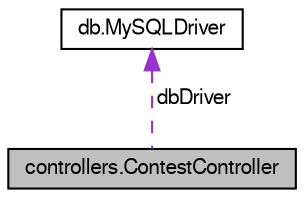 digraph "controllers.ContestController"
{
  bgcolor="transparent";
  edge [fontname="FreeSans",fontsize="10",labelfontname="FreeSans",labelfontsize="10"];
  node [fontname="FreeSans",fontsize="10",shape=record];
  Node1 [label="controllers.ContestController",height=0.2,width=0.4,color="black", fillcolor="grey75", style="filled", fontcolor="black"];
  Node2 -> Node1 [dir="back",color="darkorchid3",fontsize="10",style="dashed",label=" dbDriver" ,fontname="FreeSans"];
  Node2 [label="db.MySQLDriver",height=0.2,width=0.4,color="black",URL="$classdb_1_1MySQLDriver.html"];
}
